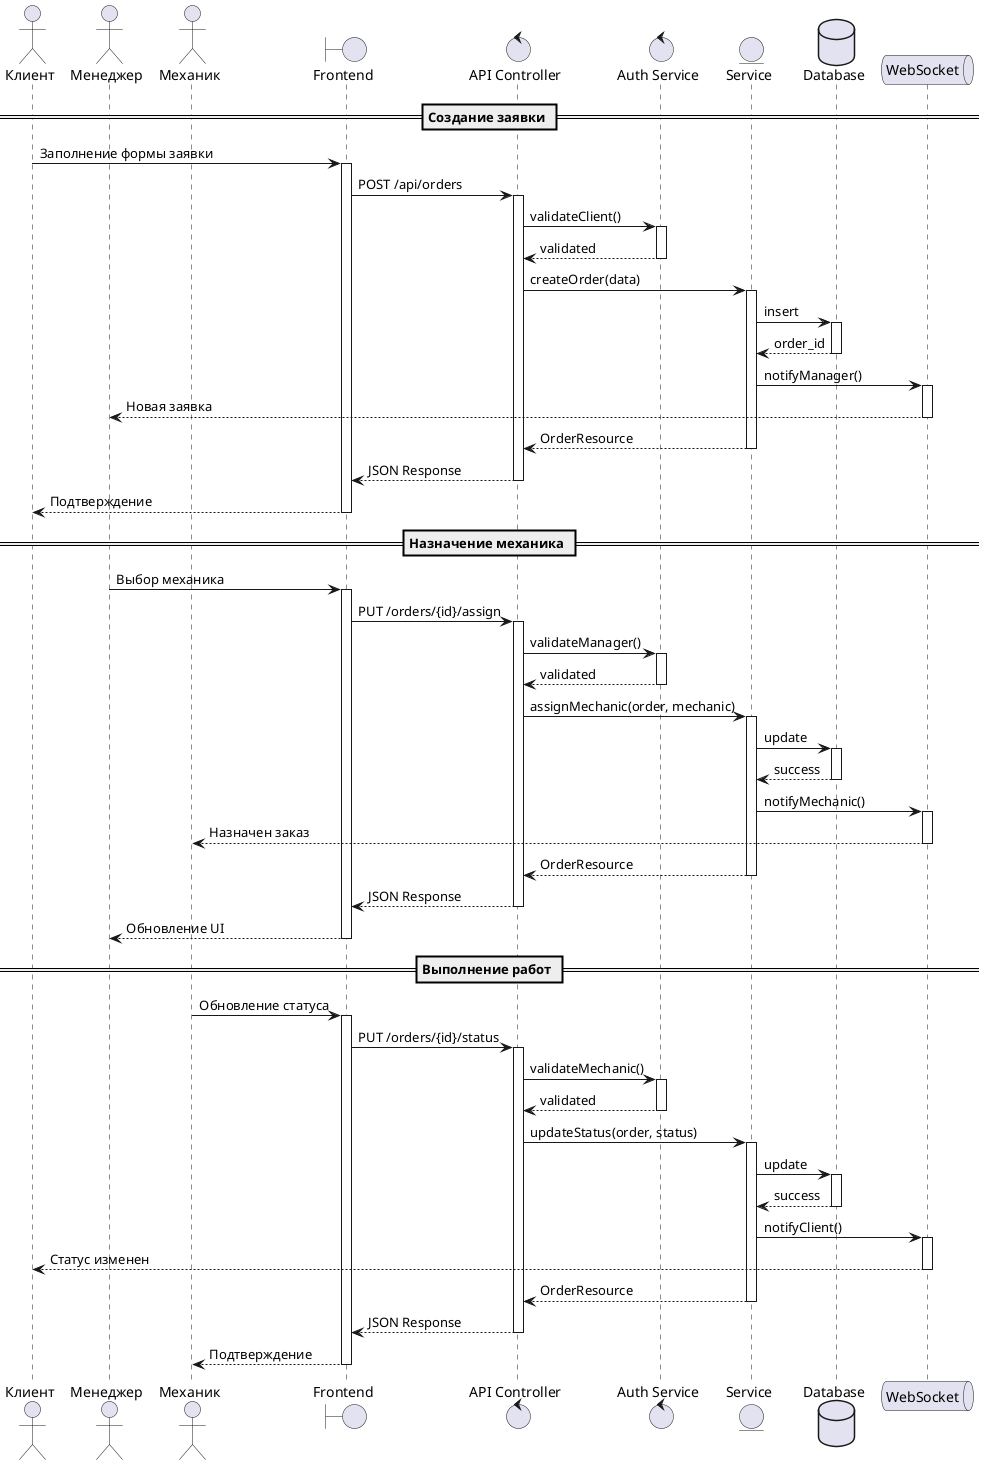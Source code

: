 @startuml Interaction_HandyFix
actor "Клиент" as Client
actor "Менеджер" as Manager
actor "Механик" as Mechanic
boundary "Frontend" as FE
control "API Controller" as API
control "Auth Service" as AUTH
entity "Service" as SRV
database "Database" as DB
queue "WebSocket" as WS

== Создание заявки ==
Client -> FE : Заполнение формы заявки
activate FE

FE -> API : POST /api/orders
activate API

API -> AUTH : validateClient()
activate AUTH
AUTH --> API : validated
deactivate AUTH

API -> SRV : createOrder(data)
activate SRV

SRV -> DB : insert
activate DB
DB --> SRV : order_id
deactivate DB

SRV -> WS : notifyManager()
activate WS
WS --> Manager : Новая заявка
deactivate WS

SRV --> API : OrderResource
deactivate SRV

API --> FE : JSON Response
deactivate API

FE --> Client : Подтверждение
deactivate FE

== Назначение механика ==
Manager -> FE : Выбор механика
activate FE

FE -> API : PUT /orders/{id}/assign
activate API

API -> AUTH : validateManager()
activate AUTH
AUTH --> API : validated
deactivate AUTH

API -> SRV : assignMechanic(order, mechanic)
activate SRV

SRV -> DB : update
activate DB
DB --> SRV : success
deactivate DB

SRV -> WS : notifyMechanic()
activate WS
WS --> Mechanic : Назначен заказ
deactivate WS

SRV --> API : OrderResource
deactivate SRV

API --> FE : JSON Response
deactivate API

FE --> Manager : Обновление UI
deactivate FE

== Выполнение работ ==
Mechanic -> FE : Обновление статуса
activate FE

FE -> API : PUT /orders/{id}/status
activate API

API -> AUTH : validateMechanic()
activate AUTH
AUTH --> API : validated
deactivate AUTH

API -> SRV : updateStatus(order, status)
activate SRV

SRV -> DB : update
activate DB
DB --> SRV : success
deactivate DB

SRV -> WS : notifyClient()
activate WS
WS --> Client : Статус изменен
deactivate WS

SRV --> API : OrderResource
deactivate SRV

API --> FE : JSON Response
deactivate API

FE --> Mechanic : Подтверждение
deactivate FE

@enduml